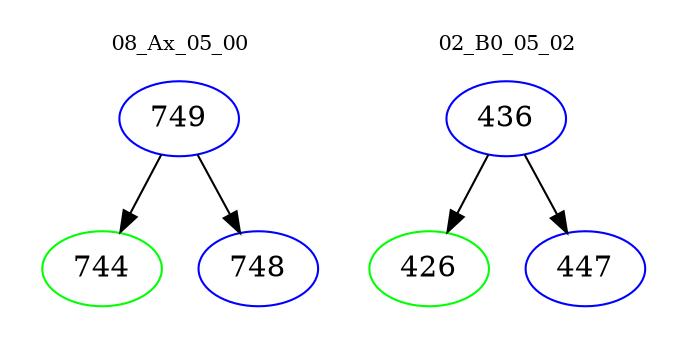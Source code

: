 digraph{
subgraph cluster_0 {
color = white
label = "08_Ax_05_00";
fontsize=10;
T0_749 [label="749", color="blue"]
T0_749 -> T0_744 [color="black"]
T0_744 [label="744", color="green"]
T0_749 -> T0_748 [color="black"]
T0_748 [label="748", color="blue"]
}
subgraph cluster_1 {
color = white
label = "02_B0_05_02";
fontsize=10;
T1_436 [label="436", color="blue"]
T1_436 -> T1_426 [color="black"]
T1_426 [label="426", color="green"]
T1_436 -> T1_447 [color="black"]
T1_447 [label="447", color="blue"]
}
}
